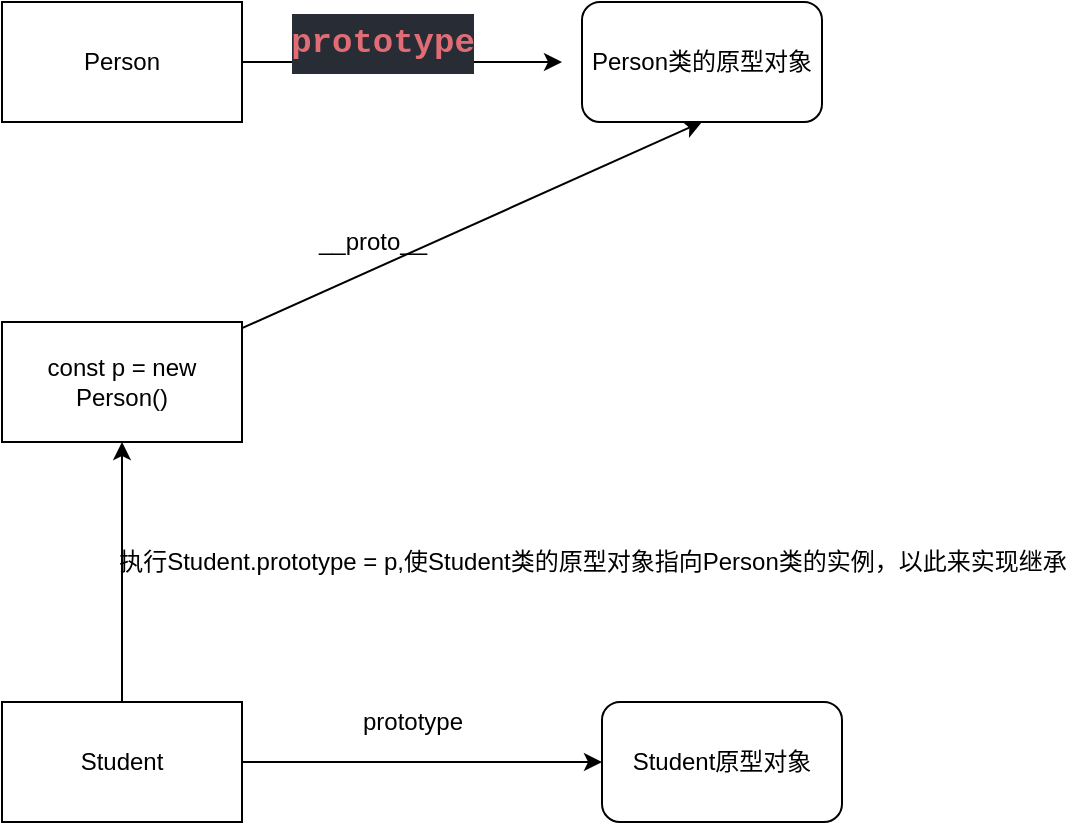 <mxfile>
    <diagram id="I5-GMhmFwWiykwW4FyHE" name="第 1 页">
        <mxGraphModel dx="714" dy="653" grid="1" gridSize="10" guides="1" tooltips="1" connect="1" arrows="1" fold="1" page="1" pageScale="1" pageWidth="827" pageHeight="1169" math="0" shadow="0">
            <root>
                <mxCell id="0"/>
                <mxCell id="1" parent="0"/>
                <mxCell id="4" style="edgeStyle=none;html=1;" edge="1" parent="1" source="2">
                    <mxGeometry relative="1" as="geometry">
                        <mxPoint x="390" y="100" as="targetPoint"/>
                    </mxGeometry>
                </mxCell>
                <mxCell id="2" value="Person" style="rounded=0;whiteSpace=wrap;html=1;" vertex="1" parent="1">
                    <mxGeometry x="110" y="70" width="120" height="60" as="geometry"/>
                </mxCell>
                <mxCell id="3" value="Person类的原型对象" style="rounded=1;whiteSpace=wrap;html=1;" vertex="1" parent="1">
                    <mxGeometry x="400" y="70" width="120" height="60" as="geometry"/>
                </mxCell>
                <mxCell id="5" value="&lt;div style=&quot;color: rgb(171 , 178 , 191) ; background-color: rgb(40 , 44 , 52) ; font-family: &amp;#34;consolas&amp;#34; , &amp;#34;courier new&amp;#34; , monospace ; font-weight: 800 ; font-size: 17px ; line-height: 30px&quot;&gt;&lt;span style=&quot;color: #e06c75&quot;&gt;prototype&lt;/span&gt;&lt;/div&gt;" style="text;html=1;align=center;verticalAlign=middle;resizable=0;points=[];autosize=1;strokeColor=none;fillColor=none;" vertex="1" parent="1">
                    <mxGeometry x="250" y="70" width="100" height="40" as="geometry"/>
                </mxCell>
                <mxCell id="8" style="edgeStyle=none;html=1;" edge="1" parent="1" source="6" target="7">
                    <mxGeometry relative="1" as="geometry"/>
                </mxCell>
                <mxCell id="14" style="edgeStyle=none;html=1;exitX=0.5;exitY=0;exitDx=0;exitDy=0;entryX=0.5;entryY=1;entryDx=0;entryDy=0;" edge="1" parent="1" source="6" target="10">
                    <mxGeometry relative="1" as="geometry"/>
                </mxCell>
                <mxCell id="6" value="Student" style="rounded=0;whiteSpace=wrap;html=1;" vertex="1" parent="1">
                    <mxGeometry x="110" y="420" width="120" height="60" as="geometry"/>
                </mxCell>
                <mxCell id="7" value="Student原型对象" style="rounded=1;whiteSpace=wrap;html=1;" vertex="1" parent="1">
                    <mxGeometry x="410" y="420" width="120" height="60" as="geometry"/>
                </mxCell>
                <mxCell id="9" value="prototype" style="text;html=1;align=center;verticalAlign=middle;resizable=0;points=[];autosize=1;strokeColor=none;fillColor=none;" vertex="1" parent="1">
                    <mxGeometry x="280" y="420" width="70" height="20" as="geometry"/>
                </mxCell>
                <mxCell id="11" style="edgeStyle=none;html=1;entryX=0.5;entryY=1;entryDx=0;entryDy=0;" edge="1" parent="1" source="10" target="3">
                    <mxGeometry relative="1" as="geometry"/>
                </mxCell>
                <mxCell id="10" value="const p = new Person()" style="rounded=0;whiteSpace=wrap;html=1;" vertex="1" parent="1">
                    <mxGeometry x="110" y="230" width="120" height="60" as="geometry"/>
                </mxCell>
                <mxCell id="12" value="__proto__" style="text;html=1;align=center;verticalAlign=middle;resizable=0;points=[];autosize=1;strokeColor=none;fillColor=none;" vertex="1" parent="1">
                    <mxGeometry x="260" y="180" width="70" height="20" as="geometry"/>
                </mxCell>
                <mxCell id="16" value="执行Student.prototype = p,使Student类的原型对象指向Person类的实例，以此来实现继承" style="text;html=1;align=center;verticalAlign=middle;resizable=0;points=[];autosize=1;strokeColor=none;fillColor=none;" vertex="1" parent="1">
                    <mxGeometry x="160" y="340" width="490" height="20" as="geometry"/>
                </mxCell>
            </root>
        </mxGraphModel>
    </diagram>
</mxfile>